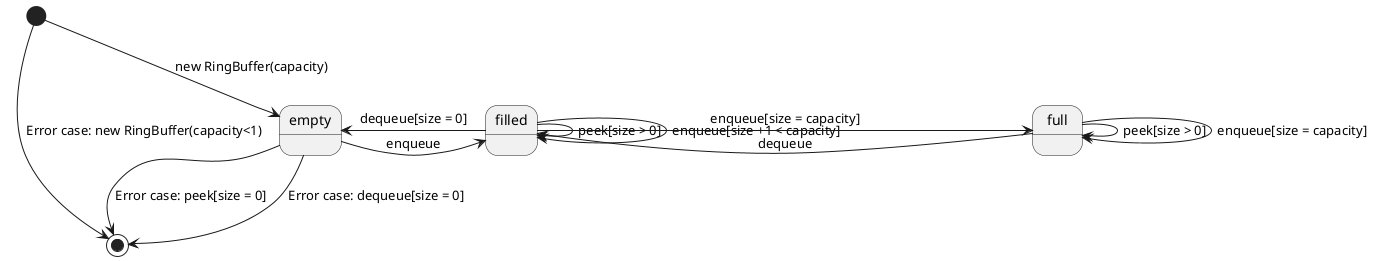 @startuml

[*] --> empty : new RingBuffer(capacity)
[*] -> [*] : Error case: new RingBuffer(capacity<1)
empty --> [*] : Error case: peek[size = 0]
empty --> [*] : Error case: dequeue[size = 0]

empty -> filled : enqueue
filled -> filled : peek[size > 0]
filled -> empty : dequeue[size = 0]
filled -> filled : enqueue[size +1 < capacity]

filled -> full : enqueue[size = capacity]
full -> filled : dequeue
full -> full : peek[size > 0]
full -> full : enqueue[size = capacity]
@enduml
